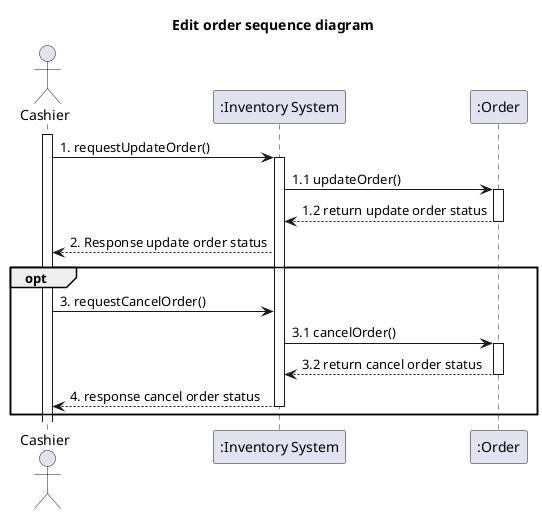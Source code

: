 @startuml
'example
title Edit order sequence diagram

actor Cashier as actorCashier
participant ":Inventory System" as InventorySystem
participant ":Order" as classOrder

activate actorCashier

actorCashier -> InventorySystem: 1. requestUpdateOrder()
activate InventorySystem

InventorySystem -> classOrder: 1.1 updateOrder()
activate classOrder

classOrder --> InventorySystem: 1.2 return update order status
deactivate classOrder

InventorySystem --> actorCashier : 2. Response update order status
opt

actorCashier -> InventorySystem: 3. requestCancelOrder()


InventorySystem -> classOrder: 3.1 cancelOrder()
activate classOrder

classOrder --> InventorySystem: 3.2 return cancel order status
deactivate classOrder

InventorySystem --> actorCashier: 4. response cancel order status
deactivate InventorySystem

end


@enduml